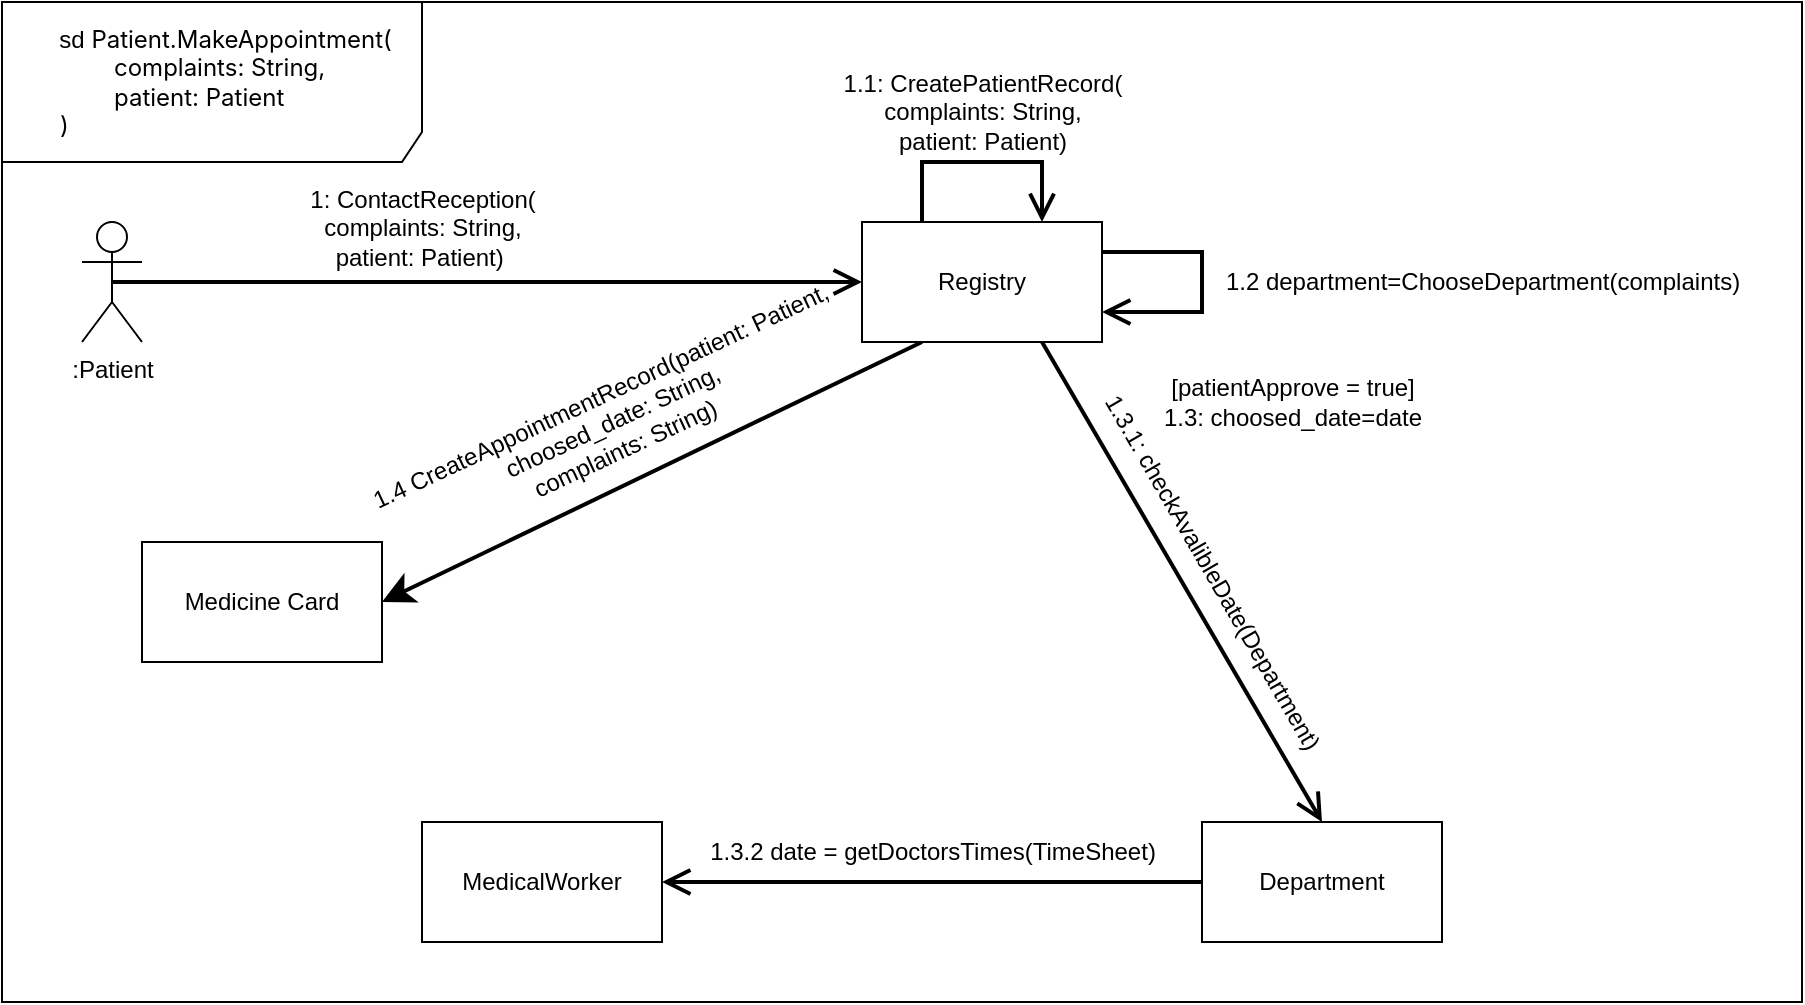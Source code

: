 <mxfile version="24.7.17">
  <diagram name="Страница — 1" id="vIH0hPLlG6JQeUh0Hnpc">
    <mxGraphModel dx="1399" dy="783" grid="1" gridSize="10" guides="1" tooltips="1" connect="1" arrows="1" fold="1" page="1" pageScale="1" pageWidth="827" pageHeight="1169" math="0" shadow="0">
      <root>
        <mxCell id="0" />
        <mxCell id="1" parent="0" />
        <mxCell id="8DzQPMHV4gqtvkiuF4C8-1" value="&lt;div style=&quot;&quot;&gt;&lt;span style=&quot;background-color: rgb(255, 255, 255);&quot;&gt;&lt;span style=&quot;white-space: pre;&quot;&gt;&#x9;&lt;/span&gt;sd&amp;nbsp;&lt;span style=&quot;white-space-collapse: preserve; font-family: &amp;quot;YS Text&amp;quot;, -apple-system, BlinkMacSystemFont, Arial, Helvetica, sans-serif;&quot;&gt;Patient.MakeAppointment(&lt;/span&gt;&lt;/span&gt;&lt;/div&gt;&lt;div style=&quot;&quot;&gt;&lt;span style=&quot;background-color: rgb(255, 255, 255);&quot;&gt;&lt;span style=&quot;white-space-collapse: preserve; font-family: &amp;quot;YS Text&amp;quot;, -apple-system, BlinkMacSystemFont, Arial, Helvetica, sans-serif;&quot;&gt;&lt;span style=&quot;white-space: pre;&quot;&gt;&#x9;&lt;/span&gt;&lt;span style=&quot;white-space: pre;&quot;&gt;&#x9;&lt;/span&gt;с&lt;/span&gt;&lt;span style=&quot;font-family: &amp;quot;YS Text&amp;quot;, -apple-system, BlinkMacSystemFont, Arial, Helvetica, sans-serif; white-space-collapse: preserve;&quot;&gt;&lt;font style=&quot;font-size: 12px;&quot;&gt;omplaints: String,&lt;/font&gt;&lt;/span&gt;&lt;/span&gt;&lt;/div&gt;&lt;div style=&quot;&quot;&gt;&lt;span style=&quot;font-family: &amp;quot;YS Text&amp;quot;, -apple-system, BlinkMacSystemFont, Arial, Helvetica, sans-serif; white-space-collapse: preserve; background-color: rgb(255, 255, 255);&quot;&gt;&lt;font style=&quot;font-size: 12px;&quot;&gt;&lt;span style=&quot;white-space: pre;&quot;&gt;&#x9;&lt;/span&gt;&lt;span style=&quot;white-space: pre;&quot;&gt;&#x9;&lt;/span&gt;patient: Patient&lt;br&gt;&lt;/font&gt;&lt;/span&gt;&lt;/div&gt;&lt;div style=&quot;&quot;&gt;&lt;span style=&quot;font-family: &amp;quot;YS Text&amp;quot;, -apple-system, BlinkMacSystemFont, Arial, Helvetica, sans-serif; white-space-collapse: preserve; background-color: rgb(255, 255, 255);&quot;&gt;&lt;font style=&quot;font-size: 12px;&quot;&gt;&lt;span style=&quot;white-space: pre;&quot;&gt;&#x9;&lt;/span&gt;)&lt;/font&gt;&lt;/span&gt;&lt;/div&gt;" style="shape=umlFrame;whiteSpace=wrap;html=1;pointerEvents=0;recursiveResize=0;container=1;collapsible=0;width=210;height=80;align=left;" parent="1" vertex="1">
          <mxGeometry x="50" y="30" width="900" height="500" as="geometry" />
        </mxCell>
        <mxCell id="8DzQPMHV4gqtvkiuF4C8-6" style="edgeStyle=orthogonalEdgeStyle;rounded=0;orthogonalLoop=1;jettySize=auto;html=1;exitX=0.5;exitY=0.5;exitDx=0;exitDy=0;exitPerimeter=0;endArrow=open;endFill=0;endSize=10;targetPerimeterSpacing=0;jumpSize=148;strokeWidth=2;" parent="8DzQPMHV4gqtvkiuF4C8-1" source="8DzQPMHV4gqtvkiuF4C8-2" target="8DzQPMHV4gqtvkiuF4C8-5" edge="1">
          <mxGeometry relative="1" as="geometry" />
        </mxCell>
        <mxCell id="8DzQPMHV4gqtvkiuF4C8-2" value=":Patient" style="shape=umlActor;verticalLabelPosition=bottom;verticalAlign=top;horizontal=1;html=1;labelBorderColor=none;textShadow=0;comic=0;enumerate=0;treeMoving=0;" parent="8DzQPMHV4gqtvkiuF4C8-1" vertex="1">
          <mxGeometry x="40" y="110" width="30" height="60" as="geometry" />
        </mxCell>
        <mxCell id="8DzQPMHV4gqtvkiuF4C8-45" style="rounded=0;orthogonalLoop=1;jettySize=auto;html=1;exitX=0.75;exitY=1;exitDx=0;exitDy=0;entryX=0.5;entryY=0;entryDx=0;entryDy=0;strokeWidth=2;endSize=10;endArrow=open;endFill=0;" parent="8DzQPMHV4gqtvkiuF4C8-1" source="8DzQPMHV4gqtvkiuF4C8-5" target="8DzQPMHV4gqtvkiuF4C8-35" edge="1">
          <mxGeometry relative="1" as="geometry" />
        </mxCell>
        <mxCell id="8DzQPMHV4gqtvkiuF4C8-54" style="rounded=0;orthogonalLoop=1;jettySize=auto;html=1;exitX=0.25;exitY=1;exitDx=0;exitDy=0;entryX=1;entryY=0.5;entryDx=0;entryDy=0;strokeWidth=2;endSize=10;" parent="8DzQPMHV4gqtvkiuF4C8-1" source="8DzQPMHV4gqtvkiuF4C8-5" target="8DzQPMHV4gqtvkiuF4C8-53" edge="1">
          <mxGeometry relative="1" as="geometry" />
        </mxCell>
        <mxCell id="8DzQPMHV4gqtvkiuF4C8-5" value="&lt;div style=&quot;text-align: right;&quot;&gt;&lt;span style=&quot;white-space-collapse: preserve;&quot;&gt;Registry&lt;/span&gt;&lt;/div&gt;" style="html=1;whiteSpace=wrap;" parent="8DzQPMHV4gqtvkiuF4C8-1" vertex="1">
          <mxGeometry x="430" y="110" width="120" height="60" as="geometry" />
        </mxCell>
        <mxCell id="8DzQPMHV4gqtvkiuF4C8-9" value="1: ContactReception(&lt;div&gt;complaints: String,&lt;div&gt;patient: Patient)&amp;nbsp;&lt;br&gt;&lt;div&gt;&lt;br&gt;&lt;/div&gt;&lt;/div&gt;&lt;/div&gt;" style="text;html=1;align=center;verticalAlign=middle;resizable=0;points=[];autosize=1;strokeColor=none;fillColor=none;" parent="8DzQPMHV4gqtvkiuF4C8-1" vertex="1">
          <mxGeometry x="140" y="85" width="140" height="70" as="geometry" />
        </mxCell>
        <mxCell id="8DzQPMHV4gqtvkiuF4C8-21" style="edgeStyle=orthogonalEdgeStyle;rounded=0;orthogonalLoop=1;jettySize=auto;html=1;exitX=0.25;exitY=0;exitDx=0;exitDy=0;entryX=0.75;entryY=0;entryDx=0;entryDy=0;endArrow=open;endFill=0;strokeWidth=2;endSize=10;" parent="8DzQPMHV4gqtvkiuF4C8-1" source="8DzQPMHV4gqtvkiuF4C8-5" target="8DzQPMHV4gqtvkiuF4C8-5" edge="1">
          <mxGeometry relative="1" as="geometry">
            <Array as="points">
              <mxPoint x="460" y="80" />
              <mxPoint x="520" y="80" />
            </Array>
          </mxGeometry>
        </mxCell>
        <mxCell id="8DzQPMHV4gqtvkiuF4C8-29" value="1.1: CreatePatientRecord(&lt;div&gt;complaints: String,&lt;/div&gt;&lt;div&gt;patient: Patient)&lt;/div&gt;" style="text;html=1;align=center;verticalAlign=middle;resizable=0;points=[];autosize=1;strokeColor=none;fillColor=none;" parent="8DzQPMHV4gqtvkiuF4C8-1" vertex="1">
          <mxGeometry x="410" y="25" width="160" height="60" as="geometry" />
        </mxCell>
        <mxCell id="8DzQPMHV4gqtvkiuF4C8-33" style="edgeStyle=orthogonalEdgeStyle;rounded=0;orthogonalLoop=1;jettySize=auto;html=1;entryX=1;entryY=0.75;entryDx=0;entryDy=0;strokeWidth=2;endSize=10;endArrow=open;endFill=0;exitX=1;exitY=0.25;exitDx=0;exitDy=0;" parent="8DzQPMHV4gqtvkiuF4C8-1" source="8DzQPMHV4gqtvkiuF4C8-5" target="8DzQPMHV4gqtvkiuF4C8-5" edge="1">
          <mxGeometry relative="1" as="geometry">
            <mxPoint x="550" y="110" as="sourcePoint" />
            <Array as="points">
              <mxPoint x="600" y="125" />
              <mxPoint x="600" y="155" />
            </Array>
          </mxGeometry>
        </mxCell>
        <mxCell id="8DzQPMHV4gqtvkiuF4C8-34" value="1.2 department=ChooseDepartment(complaints)" style="text;html=1;align=center;verticalAlign=middle;resizable=0;points=[];autosize=1;strokeColor=none;fillColor=none;" parent="8DzQPMHV4gqtvkiuF4C8-1" vertex="1">
          <mxGeometry x="600" y="125" width="280" height="30" as="geometry" />
        </mxCell>
        <mxCell id="8DzQPMHV4gqtvkiuF4C8-46" style="edgeStyle=orthogonalEdgeStyle;rounded=0;orthogonalLoop=1;jettySize=auto;html=1;exitX=0;exitY=0.5;exitDx=0;exitDy=0;strokeWidth=2;endArrow=open;endFill=0;endSize=10;entryX=1;entryY=0.5;entryDx=0;entryDy=0;" parent="8DzQPMHV4gqtvkiuF4C8-1" source="8DzQPMHV4gqtvkiuF4C8-35" target="8DzQPMHV4gqtvkiuF4C8-50" edge="1">
          <mxGeometry relative="1" as="geometry">
            <mxPoint x="190" y="440" as="targetPoint" />
          </mxGeometry>
        </mxCell>
        <mxCell id="8DzQPMHV4gqtvkiuF4C8-35" value="Department" style="html=1;whiteSpace=wrap;" parent="8DzQPMHV4gqtvkiuF4C8-1" vertex="1">
          <mxGeometry x="600" y="410" width="120" height="60" as="geometry" />
        </mxCell>
        <mxCell id="8DzQPMHV4gqtvkiuF4C8-44" value="1.3.1: checkAvalibleDate(Department)" style="text;html=1;align=center;verticalAlign=middle;resizable=0;points=[];autosize=1;strokeColor=none;fillColor=none;rotation=60;" parent="8DzQPMHV4gqtvkiuF4C8-1" vertex="1">
          <mxGeometry x="490" y="270" width="230" height="30" as="geometry" />
        </mxCell>
        <mxCell id="8DzQPMHV4gqtvkiuF4C8-48" value="1.3.2 date = getDoctorsTimes(TimeSheet)" style="text;html=1;align=center;verticalAlign=middle;resizable=0;points=[];autosize=1;strokeColor=none;fillColor=none;rotation=0;" parent="8DzQPMHV4gqtvkiuF4C8-1" vertex="1">
          <mxGeometry x="340" y="410" width="250" height="30" as="geometry" />
        </mxCell>
        <mxCell id="8DzQPMHV4gqtvkiuF4C8-50" value="MedicalWorker" style="html=1;whiteSpace=wrap;" parent="8DzQPMHV4gqtvkiuF4C8-1" vertex="1">
          <mxGeometry x="210" y="410" width="120" height="60" as="geometry" />
        </mxCell>
        <mxCell id="8DzQPMHV4gqtvkiuF4C8-51" value="[patientApprove = true]&lt;div&gt;1.3: choosed_date=date&lt;/div&gt;" style="text;html=1;align=center;verticalAlign=middle;resizable=0;points=[];autosize=1;strokeColor=none;fillColor=none;" parent="8DzQPMHV4gqtvkiuF4C8-1" vertex="1">
          <mxGeometry x="570" y="180" width="150" height="40" as="geometry" />
        </mxCell>
        <mxCell id="8DzQPMHV4gqtvkiuF4C8-53" value="Medicine Card" style="html=1;whiteSpace=wrap;" parent="8DzQPMHV4gqtvkiuF4C8-1" vertex="1">
          <mxGeometry x="70" y="270" width="120" height="60" as="geometry" />
        </mxCell>
        <mxCell id="8DzQPMHV4gqtvkiuF4C8-55" value="1.4 CreateAppointmentRecord(patient: Patient,&lt;div&gt;choosed_date: String,&lt;/div&gt;&lt;div&gt;complaints: String)&lt;/div&gt;" style="text;html=1;align=center;verticalAlign=middle;resizable=0;points=[];autosize=1;strokeColor=none;fillColor=none;rotation=-25;" parent="8DzQPMHV4gqtvkiuF4C8-1" vertex="1">
          <mxGeometry x="170" y="180" width="270" height="60" as="geometry" />
        </mxCell>
      </root>
    </mxGraphModel>
  </diagram>
</mxfile>
